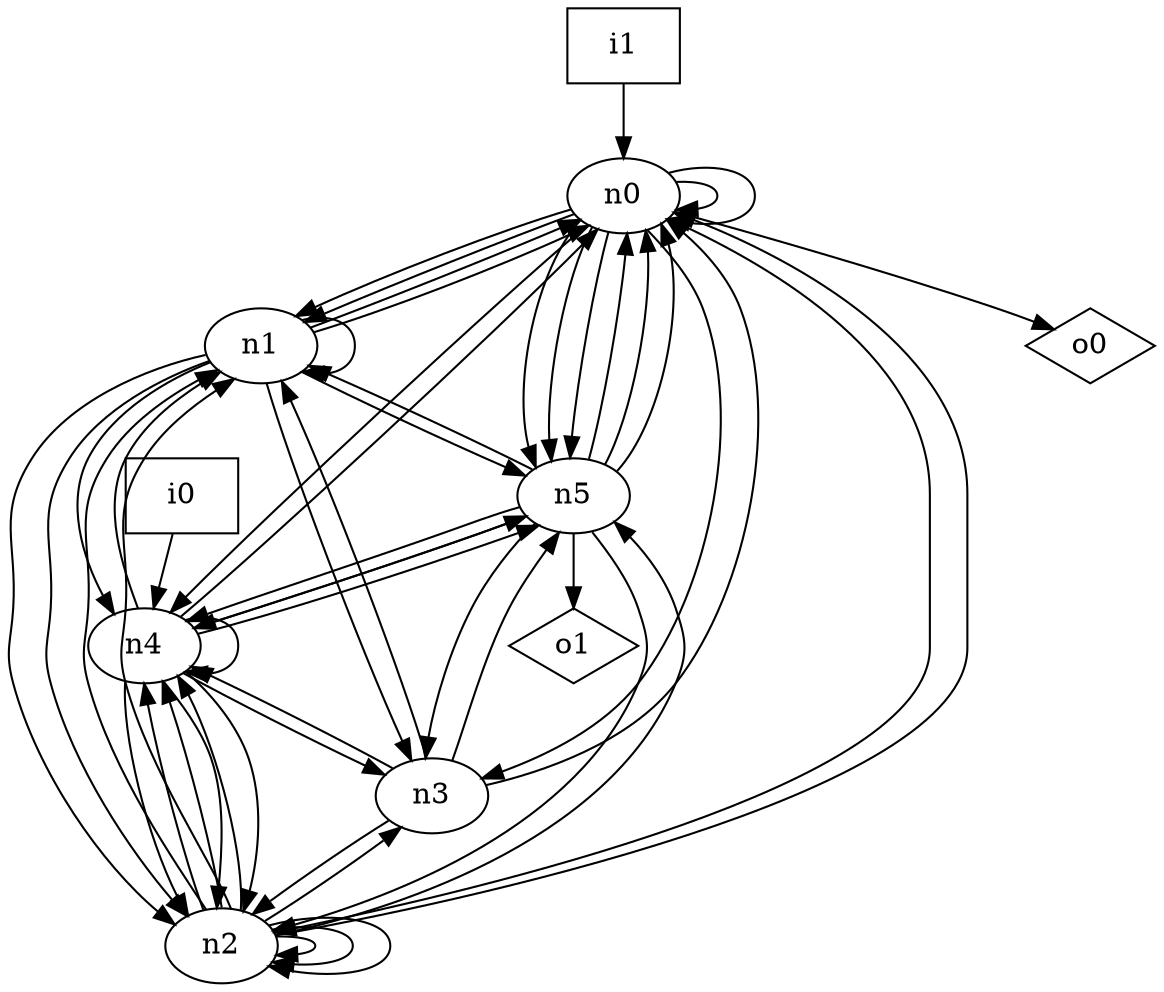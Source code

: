 digraph G {
n0 [label="n0"];
n1 [label="n1"];
n2 [label="n2"];
n3 [label="n3"];
n4 [label="n4"];
n5 [label="n5"];
n6 [label="i0",shape="box"];
n7 [label="i1",shape="box"];
n8 [label="o0",shape="diamond"];
n9 [label="o1",shape="diamond"];
n0 -> n0
n0 -> n0
n0 -> n1
n0 -> n1
n0 -> n2
n0 -> n3
n0 -> n4
n0 -> n5
n0 -> n5
n0 -> n5
n0 -> n8
n1 -> n0
n1 -> n0
n1 -> n1
n1 -> n2
n1 -> n2
n1 -> n3
n1 -> n4
n1 -> n5
n2 -> n0
n2 -> n1
n2 -> n1
n2 -> n2
n2 -> n2
n2 -> n2
n2 -> n3
n2 -> n4
n2 -> n4
n2 -> n4
n2 -> n5
n3 -> n0
n3 -> n1
n3 -> n2
n3 -> n4
n3 -> n5
n4 -> n0
n4 -> n1
n4 -> n2
n4 -> n2
n4 -> n2
n4 -> n3
n4 -> n4
n4 -> n5
n4 -> n5
n5 -> n0
n5 -> n0
n5 -> n0
n5 -> n1
n5 -> n2
n5 -> n3
n5 -> n4
n5 -> n4
n5 -> n9
n6 -> n4
n7 -> n0
}